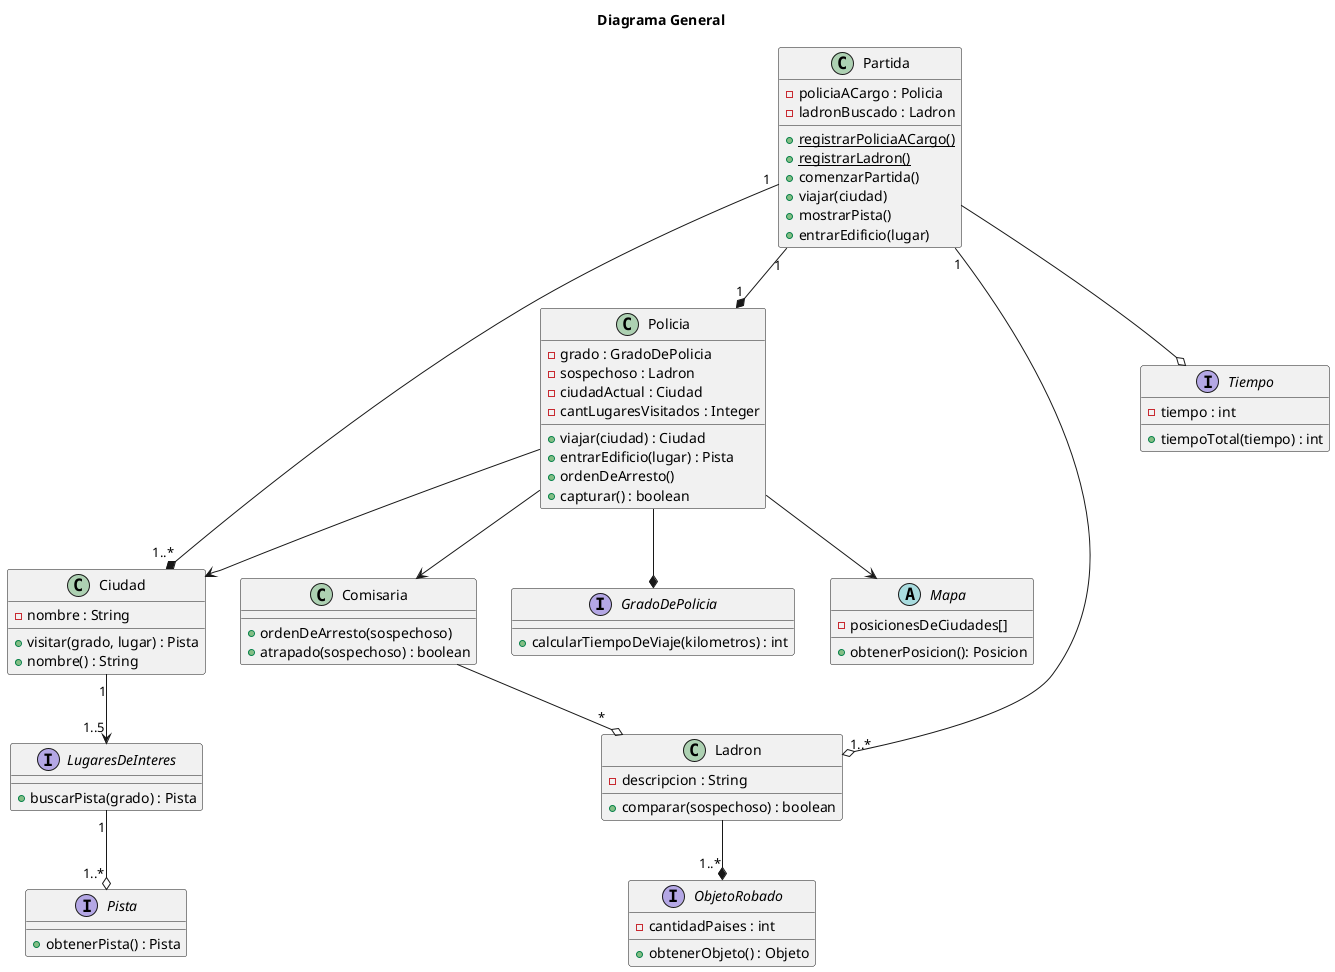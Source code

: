 @startuml 
title Diagrama General


class Ciudad{
    - nombre : String
    + visitar(grado, lugar) : Pista
    + nombre() : String

}
class Partida{
    - policiaACargo : Policia
    - ladronBuscado : Ladron
    + {static} registrarPoliciaACargo()
    + {static} registrarLadron()
    + comenzarPartida()
    + viajar(ciudad)
    + mostrarPista()
    + entrarEdificio(lugar)
}

class Comisaria{
    + ordenDeArresto(sospechoso)
    + atrapado(sospechoso) : boolean
}
class Ladron{
    - descripcion : String
    + comparar(sospechoso) : boolean
}

class Policia{
    - grado : GradoDePolicia
    - sospechoso : Ladron
    - ciudadActual : Ciudad
    - cantLugaresVisitados : Integer
    + viajar(ciudad) : Ciudad
    + entrarEdificio(lugar) : Pista
    + ordenDeArresto()
    + capturar() : boolean
}

abstract Mapa{
    -posicionesDeCiudades[]
    +obtenerPosicion(): Posicion
}

interface GradoDePolicia{
    + calcularTiempoDeViaje(kilometros) : int
}

interface LugaresDeInteres{
    + buscarPista(grado) : Pista
}

interface Pista{
    + obtenerPista() : Pista
}

interface ObjetoRobado{
    - cantidadPaises : int
	+ obtenerObjeto() : Objeto
}

interface Tiempo{
    - tiempo : int
    + tiempoTotal(tiempo) : int
}


Partida "1" --o "1..*" Ladron
Partida"1" --* "1"Policia
Partida --o Tiempo
Policia --* GradoDePolicia
Policia --> Comisaria
Policia --> Mapa
Partida "1" --* "1..*" Ciudad
Policia --> Ciudad
Ciudad "1" --> "1..5"LugaresDeInteres
LugaresDeInteres "1" --o "1..*" Pista
Ladron --* "1..*" ObjetoRobado
Comisaria --o "*" Ladron

@enduml